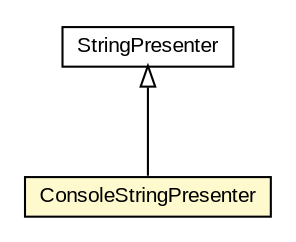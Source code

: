 #!/usr/local/bin/dot
#
# Class diagram 
# Generated by UMLGraph version 5.3 (http://www.umlgraph.org/)
#

digraph G {
	edge [fontname="arial",fontsize=10,labelfontname="arial",labelfontsize=10];
	node [fontname="arial",fontsize=10,shape=plaintext];
	nodesep=0.25;
	ranksep=0.5;
	// context.arch.intelligibility.apps.imautostatus.ConsoleStringPresenter
	c132897 [label=<<table title="context.arch.intelligibility.apps.imautostatus.ConsoleStringPresenter" border="0" cellborder="1" cellspacing="0" cellpadding="2" port="p" bgcolor="lemonChiffon" href="./ConsoleStringPresenter.html">
		<tr><td><table border="0" cellspacing="0" cellpadding="1">
<tr><td align="center" balign="center"> ConsoleStringPresenter </td></tr>
		</table></td></tr>
		</table>>, fontname="arial", fontcolor="black", fontsize=10.0];
	// context.arch.intelligibility.presenters.StringPresenter
	c132932 [label=<<table title="context.arch.intelligibility.presenters.StringPresenter" border="0" cellborder="1" cellspacing="0" cellpadding="2" port="p" href="../../presenters/StringPresenter.html">
		<tr><td><table border="0" cellspacing="0" cellpadding="1">
<tr><td align="center" balign="center"> StringPresenter </td></tr>
		</table></td></tr>
		</table>>, fontname="arial", fontcolor="black", fontsize=10.0];
	//context.arch.intelligibility.apps.imautostatus.ConsoleStringPresenter extends context.arch.intelligibility.presenters.StringPresenter
	c132932:p -> c132897:p [dir=back,arrowtail=empty];
}

